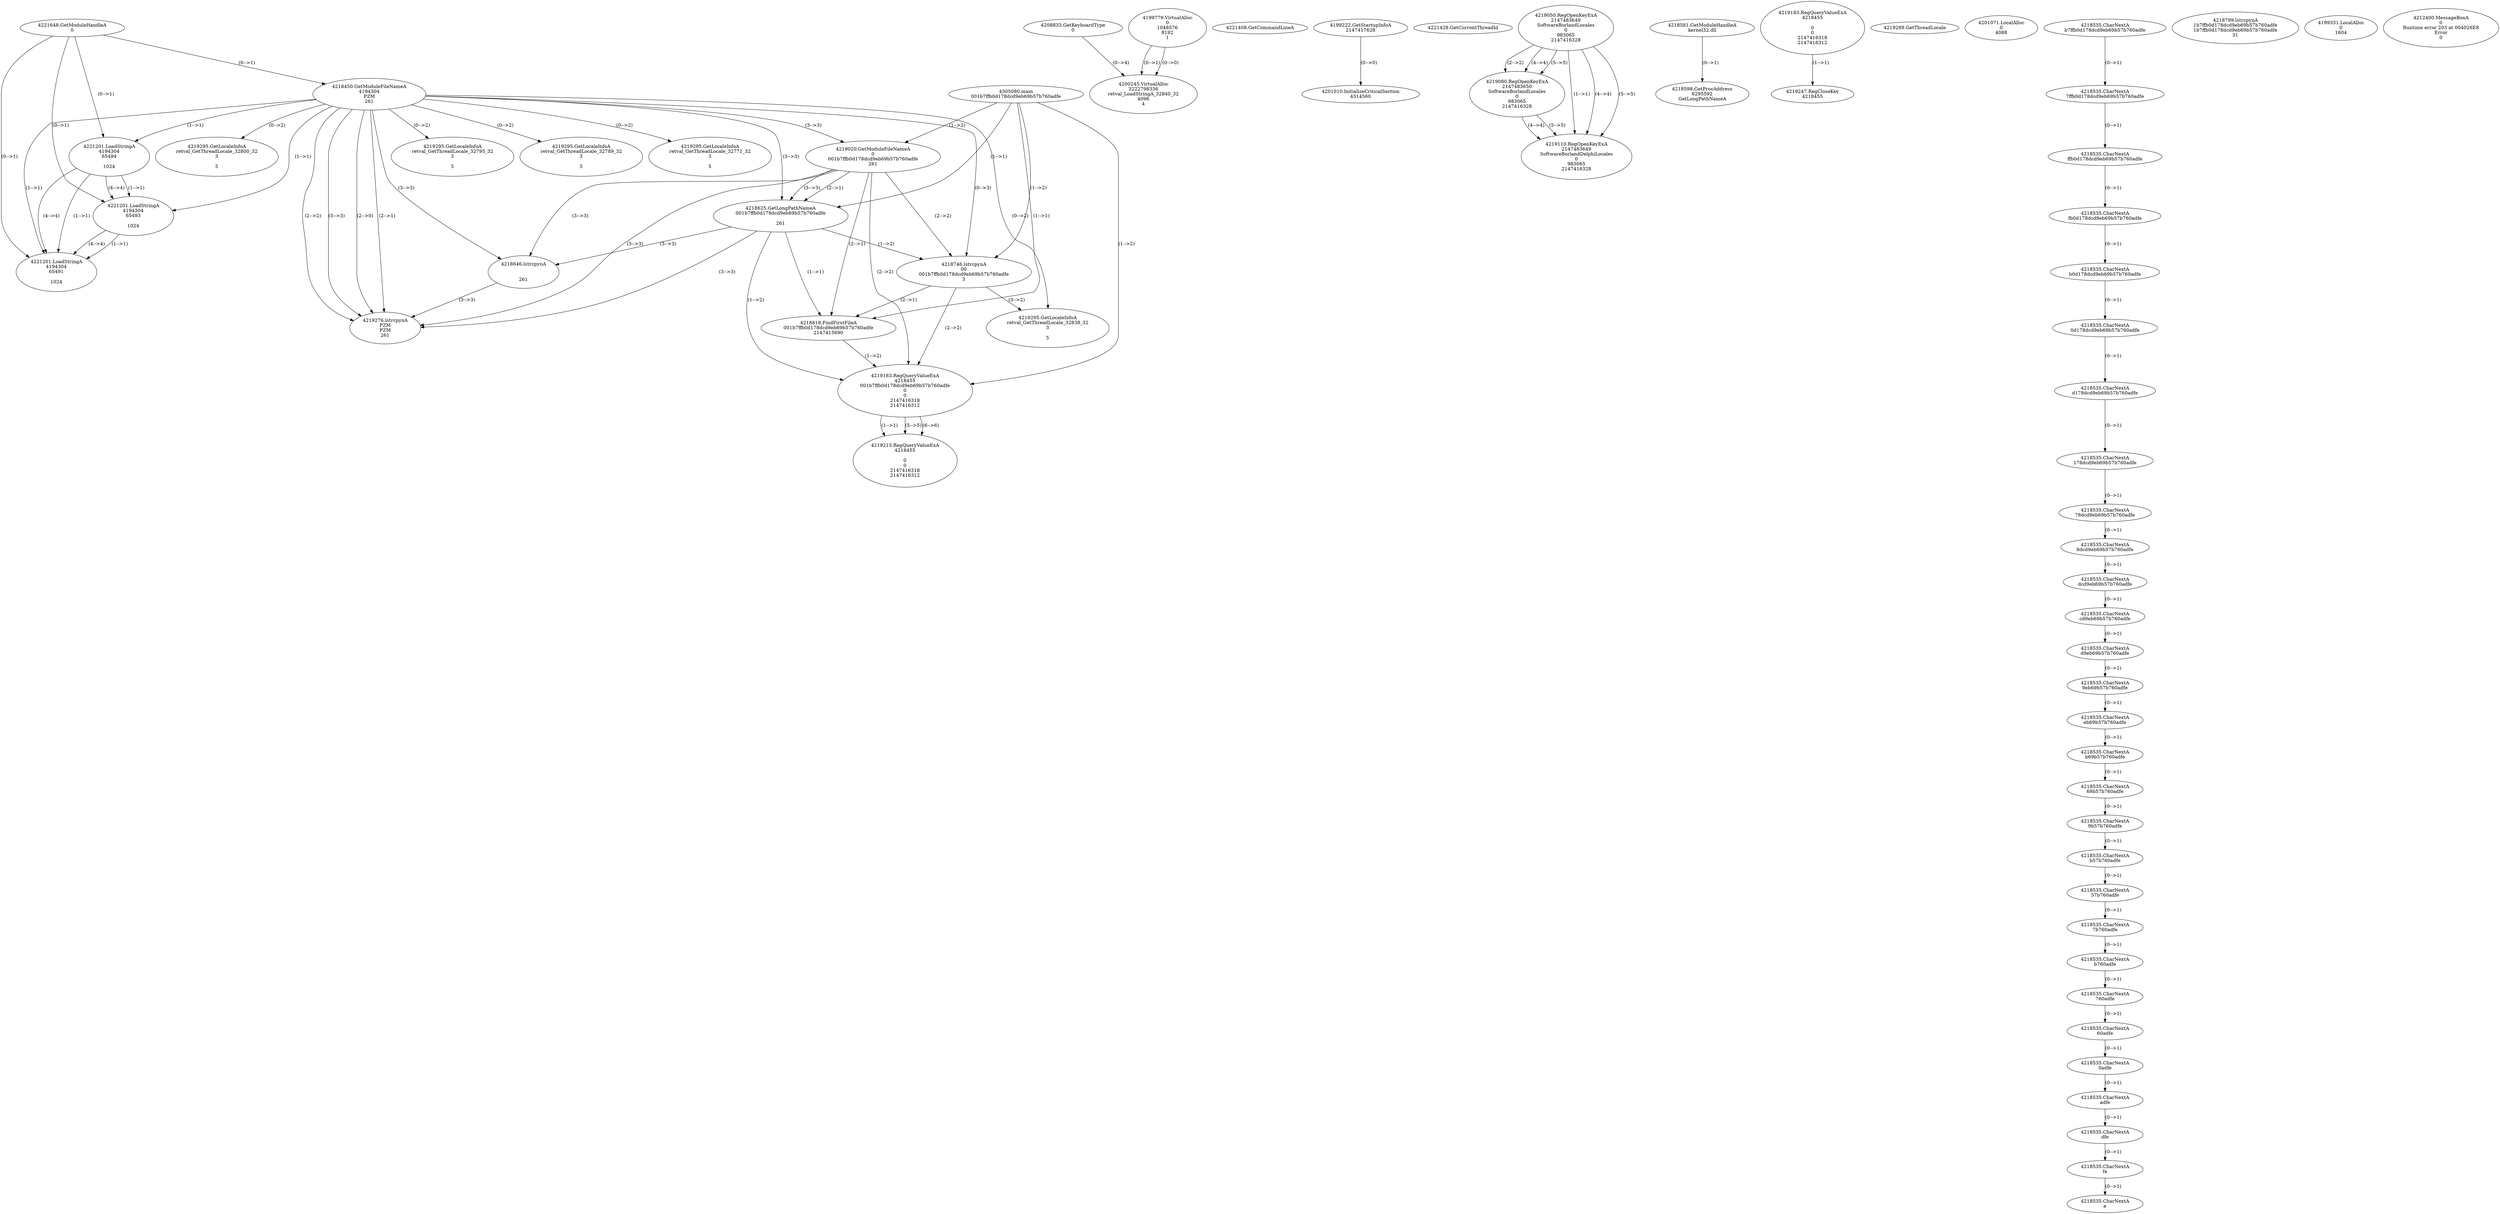 // Global SCDG with merge call
digraph {
	0 [label="4305080.main
001b7ffb0d178dcd9eb69b57b760adfe"]
	1 [label="4221648.GetModuleHandleA
0"]
	2 [label="4208833.GetKeyboardType
0"]
	3 [label="4221408.GetCommandLineA
"]
	4 [label="4199222.GetStartupInfoA
2147417628"]
	5 [label="4221428.GetCurrentThreadId
"]
	6 [label="4218450.GetModuleFileNameA
4194304
PZM
261"]
	1 -> 6 [label="(0-->1)"]
	7 [label="4219020.GetModuleFileNameA
0
001b7ffb0d178dcd9eb69b57b760adfe
261"]
	0 -> 7 [label="(1-->2)"]
	6 -> 7 [label="(3-->3)"]
	8 [label="4219050.RegOpenKeyExA
2147483649
Software\Borland\Locales
0
983065
2147416328"]
	9 [label="4219080.RegOpenKeyExA
2147483650
Software\Borland\Locales
0
983065
2147416328"]
	8 -> 9 [label="(2-->2)"]
	8 -> 9 [label="(4-->4)"]
	8 -> 9 [label="(5-->5)"]
	10 [label="4219110.RegOpenKeyExA
2147483649
Software\Borland\Delphi\Locales
0
983065
2147416328"]
	8 -> 10 [label="(1-->1)"]
	8 -> 10 [label="(4-->4)"]
	9 -> 10 [label="(4-->4)"]
	8 -> 10 [label="(5-->5)"]
	9 -> 10 [label="(5-->5)"]
	11 [label="4218581.GetModuleHandleA
kernel32.dll"]
	12 [label="4218598.GetProcAddress
6295592
GetLongPathNameA"]
	11 -> 12 [label="(0-->1)"]
	13 [label="4218625.GetLongPathNameA
001b7ffb0d178dcd9eb69b57b760adfe

261"]
	0 -> 13 [label="(1-->1)"]
	7 -> 13 [label="(2-->1)"]
	6 -> 13 [label="(3-->3)"]
	7 -> 13 [label="(3-->3)"]
	14 [label="4218646.lstrcpynA


261"]
	6 -> 14 [label="(3-->3)"]
	7 -> 14 [label="(3-->3)"]
	13 -> 14 [label="(3-->3)"]
	15 [label="4219183.RegQueryValueExA
4218455

0
0
2147416318
2147416312"]
	16 [label="4219247.RegCloseKey
4218455"]
	15 -> 16 [label="(1-->1)"]
	17 [label="4219276.lstrcpynA
PZM
PZM
261"]
	6 -> 17 [label="(2-->1)"]
	6 -> 17 [label="(2-->2)"]
	6 -> 17 [label="(3-->3)"]
	7 -> 17 [label="(3-->3)"]
	13 -> 17 [label="(3-->3)"]
	14 -> 17 [label="(3-->3)"]
	6 -> 17 [label="(2-->0)"]
	18 [label="4219289.GetThreadLocale
"]
	19 [label="4219295.GetLocaleInfoA
retval_GetThreadLocale_32800_32
3

5"]
	6 -> 19 [label="(0-->2)"]
	20 [label="4221201.LoadStringA
4194304
65494

1024"]
	1 -> 20 [label="(0-->1)"]
	6 -> 20 [label="(1-->1)"]
	21 [label="4201010.InitializeCriticalSection
4314560"]
	4 -> 21 [label="(0-->0)"]
	22 [label="4201071.LocalAlloc
0
4088"]
	23 [label="4218746.lstrcpynA
00
001b7ffb0d178dcd9eb69b57b760adfe
3"]
	0 -> 23 [label="(1-->2)"]
	7 -> 23 [label="(2-->2)"]
	13 -> 23 [label="(1-->2)"]
	6 -> 23 [label="(0-->3)"]
	24 [label="4218535.CharNextA
b7ffb0d178dcd9eb69b57b760adfe"]
	25 [label="4218535.CharNextA
7ffb0d178dcd9eb69b57b760adfe"]
	24 -> 25 [label="(0-->1)"]
	26 [label="4218535.CharNextA
ffb0d178dcd9eb69b57b760adfe"]
	25 -> 26 [label="(0-->1)"]
	27 [label="4218535.CharNextA
fb0d178dcd9eb69b57b760adfe"]
	26 -> 27 [label="(0-->1)"]
	28 [label="4218535.CharNextA
b0d178dcd9eb69b57b760adfe"]
	27 -> 28 [label="(0-->1)"]
	29 [label="4218535.CharNextA
0d178dcd9eb69b57b760adfe"]
	28 -> 29 [label="(0-->1)"]
	30 [label="4218535.CharNextA
d178dcd9eb69b57b760adfe"]
	29 -> 30 [label="(0-->1)"]
	31 [label="4218535.CharNextA
178dcd9eb69b57b760adfe"]
	30 -> 31 [label="(0-->1)"]
	32 [label="4218535.CharNextA
78dcd9eb69b57b760adfe"]
	31 -> 32 [label="(0-->1)"]
	33 [label="4218535.CharNextA
8dcd9eb69b57b760adfe"]
	32 -> 33 [label="(0-->1)"]
	34 [label="4218535.CharNextA
dcd9eb69b57b760adfe"]
	33 -> 34 [label="(0-->1)"]
	35 [label="4218535.CharNextA
cd9eb69b57b760adfe"]
	34 -> 35 [label="(0-->1)"]
	36 [label="4218535.CharNextA
d9eb69b57b760adfe"]
	35 -> 36 [label="(0-->1)"]
	37 [label="4218535.CharNextA
9eb69b57b760adfe"]
	36 -> 37 [label="(0-->1)"]
	38 [label="4218535.CharNextA
eb69b57b760adfe"]
	37 -> 38 [label="(0-->1)"]
	39 [label="4218535.CharNextA
b69b57b760adfe"]
	38 -> 39 [label="(0-->1)"]
	40 [label="4218535.CharNextA
69b57b760adfe"]
	39 -> 40 [label="(0-->1)"]
	41 [label="4218535.CharNextA
9b57b760adfe"]
	40 -> 41 [label="(0-->1)"]
	42 [label="4218535.CharNextA
b57b760adfe"]
	41 -> 42 [label="(0-->1)"]
	43 [label="4218535.CharNextA
57b760adfe"]
	42 -> 43 [label="(0-->1)"]
	44 [label="4218535.CharNextA
7b760adfe"]
	43 -> 44 [label="(0-->1)"]
	45 [label="4218535.CharNextA
b760adfe"]
	44 -> 45 [label="(0-->1)"]
	46 [label="4218535.CharNextA
760adfe"]
	45 -> 46 [label="(0-->1)"]
	47 [label="4218535.CharNextA
60adfe"]
	46 -> 47 [label="(0-->1)"]
	48 [label="4218535.CharNextA
0adfe"]
	47 -> 48 [label="(0-->1)"]
	49 [label="4218535.CharNextA
adfe"]
	48 -> 49 [label="(0-->1)"]
	50 [label="4218535.CharNextA
dfe"]
	49 -> 50 [label="(0-->1)"]
	51 [label="4218535.CharNextA
fe"]
	50 -> 51 [label="(0-->1)"]
	52 [label="4218535.CharNextA
e"]
	51 -> 52 [label="(0-->1)"]
	53 [label="4218799.lstrcpynA
1b7ffb0d178dcd9eb69b57b760adfe
1b7ffb0d178dcd9eb69b57b760adfe
31"]
	54 [label="4218818.FindFirstFileA
001b7ffb0d178dcd9eb69b57b760adfe
2147415690"]
	0 -> 54 [label="(1-->1)"]
	7 -> 54 [label="(2-->1)"]
	13 -> 54 [label="(1-->1)"]
	23 -> 54 [label="(2-->1)"]
	55 [label="4219183.RegQueryValueExA
4218455
001b7ffb0d178dcd9eb69b57b760adfe
0
0
2147416318
2147416312"]
	0 -> 55 [label="(1-->2)"]
	7 -> 55 [label="(2-->2)"]
	13 -> 55 [label="(1-->2)"]
	23 -> 55 [label="(2-->2)"]
	54 -> 55 [label="(1-->2)"]
	56 [label="4219213.RegQueryValueExA
4218455

0
0
2147416318
2147416312"]
	55 -> 56 [label="(1-->1)"]
	55 -> 56 [label="(5-->5)"]
	55 -> 56 [label="(6-->6)"]
	57 [label="4219295.GetLocaleInfoA
retval_GetThreadLocale_32838_32
3

5"]
	6 -> 57 [label="(0-->2)"]
	23 -> 57 [label="(3-->2)"]
	58 [label="4199779.VirtualAlloc
0
1048576
8192
1"]
	59 [label="4199331.LocalAlloc
0
1604"]
	60 [label="4200245.VirtualAlloc
3222798336
retval_LoadStringA_32840_32
4096
4"]
	58 -> 60 [label="(0-->1)"]
	2 -> 60 [label="(0-->4)"]
	58 -> 60 [label="(0-->0)"]
	61 [label="4212400.MessageBoxA
0
Runtime error 203 at 004026E8
Error
0"]
	62 [label="4219295.GetLocaleInfoA
retval_GetThreadLocale_32795_32
3

5"]
	6 -> 62 [label="(0-->2)"]
	63 [label="4221201.LoadStringA
4194304
65493

1024"]
	1 -> 63 [label="(0-->1)"]
	6 -> 63 [label="(1-->1)"]
	20 -> 63 [label="(1-->1)"]
	20 -> 63 [label="(4-->4)"]
	64 [label="4221201.LoadStringA
4194304
65491

1024"]
	1 -> 64 [label="(0-->1)"]
	6 -> 64 [label="(1-->1)"]
	20 -> 64 [label="(1-->1)"]
	63 -> 64 [label="(1-->1)"]
	20 -> 64 [label="(4-->4)"]
	63 -> 64 [label="(4-->4)"]
	65 [label="4219295.GetLocaleInfoA
retval_GetThreadLocale_32789_32
3

5"]
	6 -> 65 [label="(0-->2)"]
	66 [label="4219295.GetLocaleInfoA
retval_GetThreadLocale_32771_32
3

5"]
	6 -> 66 [label="(0-->2)"]
}
